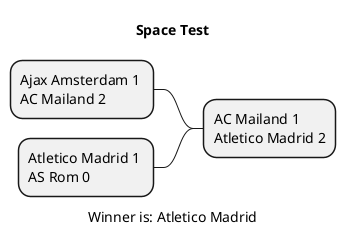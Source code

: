 @startmindmap Space Test.png
title Space Test

- AC Mailand 1 \nAtletico Madrid 2

-- Ajax Amsterdam 1 \nAC Mailand 2

-- Atletico Madrid 1 \nAS Rom 0
caption Winner is: Atletico Madrid
@endmindmap
